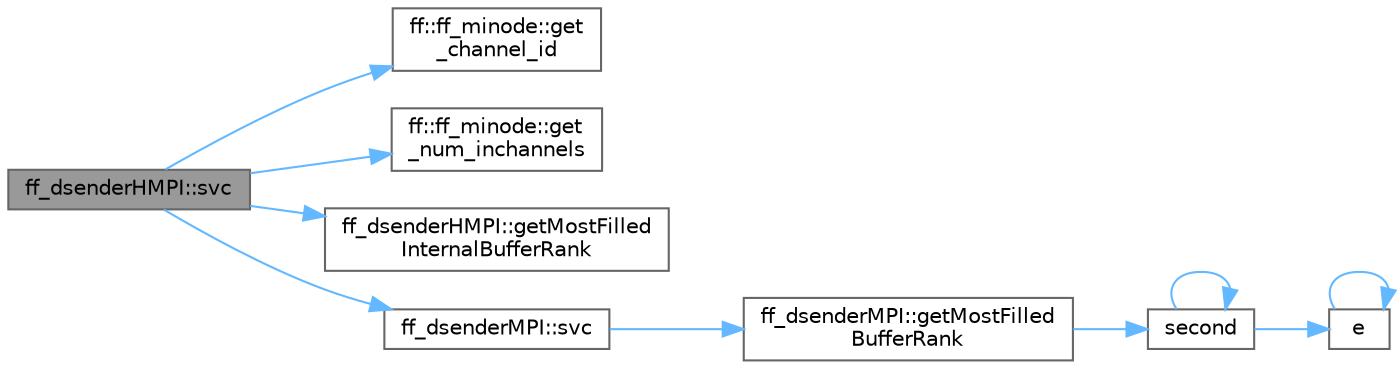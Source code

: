 digraph "ff_dsenderHMPI::svc"
{
 // LATEX_PDF_SIZE
  bgcolor="transparent";
  edge [fontname=Helvetica,fontsize=10,labelfontname=Helvetica,labelfontsize=10];
  node [fontname=Helvetica,fontsize=10,shape=box,height=0.2,width=0.4];
  rankdir="LR";
  Node1 [id="Node000001",label="ff_dsenderHMPI::svc",height=0.2,width=0.4,color="gray40", fillcolor="grey60", style="filled", fontcolor="black",tooltip=" "];
  Node1 -> Node2 [id="edge10_Node000001_Node000002",color="steelblue1",style="solid",tooltip=" "];
  Node2 [id="Node000002",label="ff::ff_minode::get\l_channel_id",height=0.2,width=0.4,color="grey40", fillcolor="white", style="filled",URL="$classff_1_1ff__minode.html#aec0199f5245ed82be8e205540691c6b0",tooltip="Gets the channel id from which the data has just been received"];
  Node1 -> Node3 [id="edge11_Node000001_Node000003",color="steelblue1",style="solid",tooltip=" "];
  Node3 [id="Node000003",label="ff::ff_minode::get\l_num_inchannels",height=0.2,width=0.4,color="grey40", fillcolor="white", style="filled",URL="$classff_1_1ff__minode.html#a1f4076371d457755d18579bb0990a70d",tooltip=" "];
  Node1 -> Node4 [id="edge12_Node000001_Node000004",color="steelblue1",style="solid",tooltip=" "];
  Node4 [id="Node000004",label="ff_dsenderHMPI::getMostFilled\lInternalBufferRank",height=0.2,width=0.4,color="grey40", fillcolor="white", style="filled",URL="$classff__dsender_h_m_p_i.html#a27c421fc08ab6841c28a4da89e9a6047",tooltip=" "];
  Node1 -> Node5 [id="edge13_Node000001_Node000005",color="steelblue1",style="solid",tooltip=" "];
  Node5 [id="Node000005",label="ff_dsenderMPI::svc",height=0.2,width=0.4,color="grey40", fillcolor="white", style="filled",URL="$classff__dsender_m_p_i.html#af75da69139caa46d63dc022edbb047c2",tooltip=" "];
  Node5 -> Node6 [id="edge14_Node000005_Node000006",color="steelblue1",style="solid",tooltip=" "];
  Node6 [id="Node000006",label="ff_dsenderMPI::getMostFilled\lBufferRank",height=0.2,width=0.4,color="grey40", fillcolor="white", style="filled",URL="$classff__dsender_m_p_i.html#a44c74a5dd8576b1206f5976c1e71c43f",tooltip=" "];
  Node6 -> Node7 [id="edge15_Node000006_Node000007",color="steelblue1",style="solid",tooltip=" "];
  Node7 [id="Node000007",label="second",height=0.2,width=0.4,color="grey40", fillcolor="white", style="filled",URL="$second___n_o_n_e_8f.html#ae9f971a8b343bd2fcb85c3b16da97f10",tooltip="SECOND returns nothing"];
  Node7 -> Node8 [id="edge16_Node000007_Node000008",color="steelblue1",style="solid",tooltip=" "];
  Node8 [id="Node000008",label="e",height=0.2,width=0.4,color="grey40", fillcolor="white", style="filled",URL="$_cwise__array__power__array_8cpp.html#a9cb86ff854760bf91a154f2724a9101d",tooltip=" "];
  Node8 -> Node8 [id="edge17_Node000008_Node000008",color="steelblue1",style="solid",tooltip=" "];
  Node7 -> Node7 [id="edge18_Node000007_Node000007",color="steelblue1",style="solid",tooltip=" "];
}
